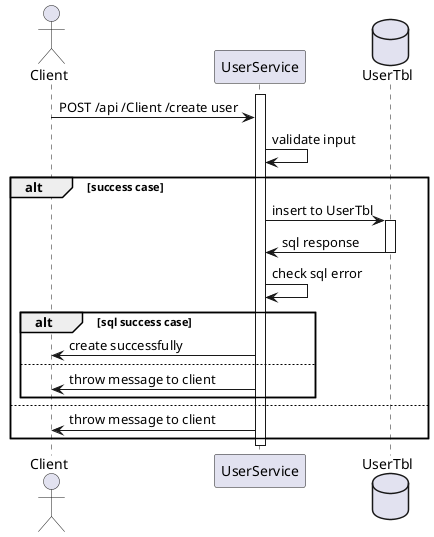 - create account
@startuml
    actor Client
    activate UserService
    Client -> UserService : POST /api /Client /create user
    UserService-> UserService : validate input

    database UserTbl

    alt success case
        UserService -> UserTbl : insert to UserTbl
        activate UserTbl
        UserTbl -> UserService : sql response
        deactivate UserTbl
        UserService -> UserService : check sql error
            alt sql success case 
                 UserService -> Client : create successfully
            else 
                 UserService -> Client : throw message to client
            end
    else
        UserService -> Client : throw message to client
    end
    deactivate UserService
@enduml


- receive item by insertion
@startuml
    actor Client

    activate InventoryService
    Client -> InventoryService : POST /api /inventory
    database InventoryTbl
    InventoryService -> InventoryService : validate input
    alt success case:
        InventoryService -> InventoryTbl : insert item to inventoryDB
        activate InventoryTbl
        InventoryTbl -> InventoryService : sql response
        deactivate InventoryTbl
        InventoryService -> InventoryService : check sql error
        alt sql success case 
            InventoryService -> Client : create successfully
        else 
            InventoryService -> Client : throw message to client
        end   
    else 
        InventoryService -> Client : throw message to client
    end
@enduml


- add item to marketplace
@startuml
    actor Seller
    activate MarketplaceService
    Seller -> MarketplaceService : POST /api/marketplace
    MarketplaceService -> MarketplaceService : validate input
    database MarketplaceTbl
    database InventoryTbl
    queue Kafka
    alt success case:
        MarketplaceService -> InventoryTbl : select seller item from inventoryDB
        activate InventoryTbl
        InventoryTbl -> MarketplaceService : response item
        deactivate InventoryTbl
        MarketplaceService -> MarketplaceService : check item
        alt success case:
            MarketplaceService -> MarketplaceTbl : insert item to marketplaceDB
            activate MarketplaceTbl
            MarketplaceTbl -> MarketplaceService : sql response
            deactivate MarketplaceTbl
            MarketplaceService -> MarketplaceService : check sql error
            alt sql success case:
            MarketplaceService -> Seller : Successfully added to the market
            MarketplaceService -> Kafka : send message to topic
            else
               MarketplaceService -> Seller : throw message to seller
            end
        else
               MarketplaceService -> Seller : throw message to seller
        end
    else 
        MarketplaceService -> Seller : throw message to seller
    end
    deactivate MarketplaceService
@enduml


- buy item from marketplace
@startuml
    actor Buyer
    activate TransactionService
    Buyer -> TransactionService : POST /api /transaction /buyItem
    TransactionService -> TransactionService : validate input
    database TransactionTbl
    database MarketplaceTbl
    database InventoryTbl
    database UserTbl
    queue Kafka
    alt success case:
        TransactionService -> UserTbl : select balance from UserTbl
        activate UserTbl
        UserTbl -> TransactionService : response item
        
        TransactionService -> TransactionService : check balance
        alt success case:
            TransactionService -> UserTbl : update balance seller and buyer
            UserTbl -> TransactionService : sql response
            deactivate UserTbl
            
            TransactionService -> InventoryTbl : update inventory seller and buyer
            activate InventoryTbl
            InventoryTbl -> TransactionService : sql response
            deactivate InventoryTbl

            TransactionService -> MarketplaceTbl : update item from marketplace
            activate MarketplaceTbl
            MarketplaceTbl -> TransactionService : sql response
            deactivate MarketplaceTbl

            TransactionService -> TransactionTbl : insert transaction
            activate TransactionTbl
            TransactionTbl -> TransactionService : sql response
            deactivate TransactionTbl

            TransactionService -> TransactionService : check sql error
            alt sql success case 
                TransactionService -> Buyer :  Already purchased
                TransactionService -> Kafka : send message to topic
            else 
                TransactionService -> TransactionService : rollback 
                TransactionService -> Buyer : throw message to buyer
            end   
        else
               TransactionService -> Buyer : throw message to buyer
        end
    else 
        TransactionService -> Buyer : throw message to buyer
    end
    deactivate TransactionService
@enduml


@startuml
    actor User
    queue Kafka
    activate Kafka
    activate InboxService
    Kafka -> InboxService : receive meesage from kafka
    deactivate Kafka
    database InboxTbl

    InboxService -> InboxTbl : insert message to inbox
    InboxTbl -> InboxService : sql response
    
    User -> InboxService : GET /api/inbox/getMessage/id
    InboxService -> InboxTbl  : select message from inboxTbl
    InboxTbl -> InboxService : sql response
    alt success case:
        InboxService -> User :  response message
    else
       InboxService -> User: throw message to user
    end

@enduml



